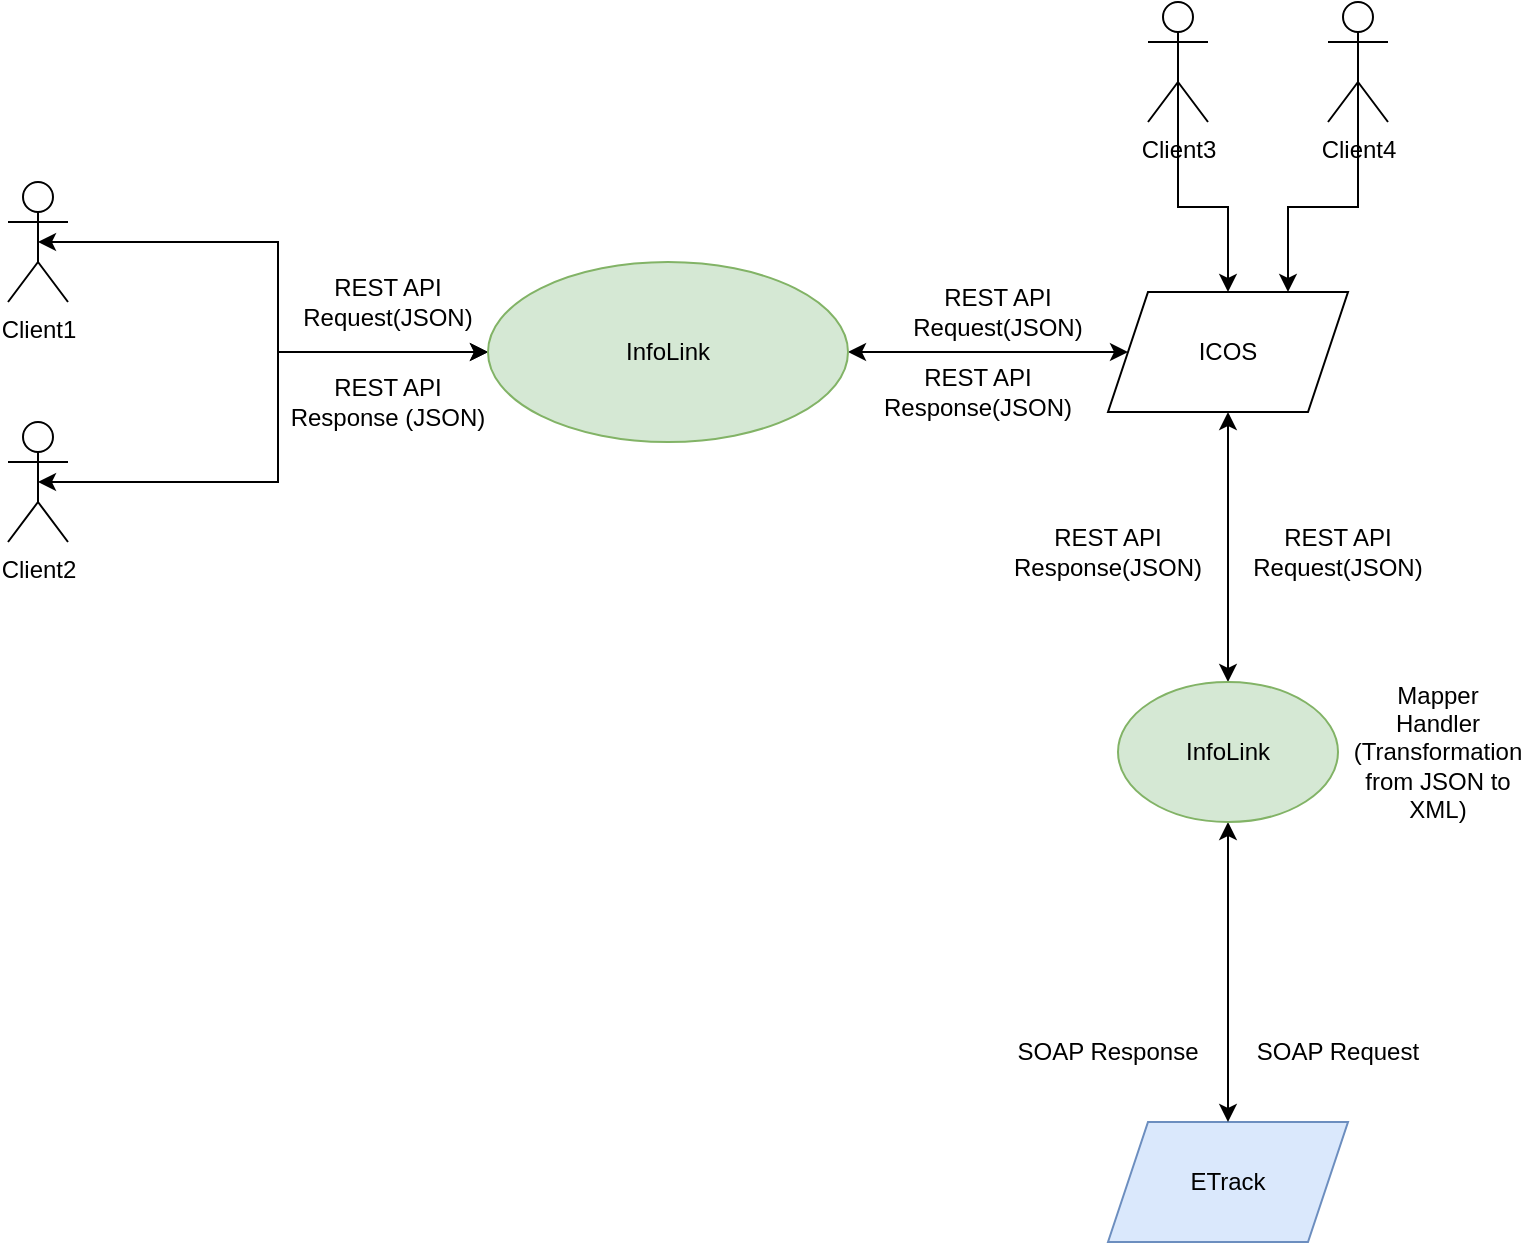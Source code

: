 <mxfile version="21.6.8" type="github">
  <diagram name="Page-1" id="e6QpP9vqhFKASMQXixUK">
    <mxGraphModel dx="954" dy="610" grid="1" gridSize="10" guides="1" tooltips="1" connect="1" arrows="1" fold="1" page="1" pageScale="1" pageWidth="850" pageHeight="1100" math="0" shadow="0">
      <root>
        <mxCell id="0" />
        <mxCell id="1" parent="0" />
        <mxCell id="H6gbhARiPAskfc4MF77I-5" style="edgeStyle=orthogonalEdgeStyle;rounded=0;orthogonalLoop=1;jettySize=auto;html=1;exitX=0.5;exitY=0.5;exitDx=0;exitDy=0;exitPerimeter=0;entryX=0;entryY=0.5;entryDx=0;entryDy=0;startArrow=classic;startFill=1;" edge="1" parent="1" source="H6gbhARiPAskfc4MF77I-1" target="H6gbhARiPAskfc4MF77I-4">
          <mxGeometry relative="1" as="geometry" />
        </mxCell>
        <mxCell id="H6gbhARiPAskfc4MF77I-1" value="Client1" style="shape=umlActor;verticalLabelPosition=bottom;verticalAlign=top;html=1;outlineConnect=0;" vertex="1" parent="1">
          <mxGeometry x="50" y="100" width="30" height="60" as="geometry" />
        </mxCell>
        <mxCell id="H6gbhARiPAskfc4MF77I-7" style="edgeStyle=orthogonalEdgeStyle;rounded=0;orthogonalLoop=1;jettySize=auto;html=1;exitX=0.5;exitY=0.5;exitDx=0;exitDy=0;exitPerimeter=0;entryX=0;entryY=0.5;entryDx=0;entryDy=0;startArrow=classic;startFill=1;" edge="1" parent="1" source="H6gbhARiPAskfc4MF77I-3" target="H6gbhARiPAskfc4MF77I-4">
          <mxGeometry relative="1" as="geometry">
            <mxPoint x="370" y="320" as="targetPoint" />
          </mxGeometry>
        </mxCell>
        <mxCell id="H6gbhARiPAskfc4MF77I-3" value="Client2" style="shape=umlActor;verticalLabelPosition=bottom;verticalAlign=top;html=1;outlineConnect=0;" vertex="1" parent="1">
          <mxGeometry x="50" y="220" width="30" height="60" as="geometry" />
        </mxCell>
        <mxCell id="H6gbhARiPAskfc4MF77I-23" style="edgeStyle=orthogonalEdgeStyle;rounded=0;orthogonalLoop=1;jettySize=auto;html=1;exitX=1;exitY=0.5;exitDx=0;exitDy=0;entryX=0;entryY=0.5;entryDx=0;entryDy=0;startArrow=classic;startFill=1;" edge="1" parent="1" source="H6gbhARiPAskfc4MF77I-4" target="H6gbhARiPAskfc4MF77I-21">
          <mxGeometry relative="1" as="geometry" />
        </mxCell>
        <mxCell id="H6gbhARiPAskfc4MF77I-4" value="InfoLink" style="ellipse;whiteSpace=wrap;html=1;fillColor=#d5e8d4;strokeColor=#82b366;" vertex="1" parent="1">
          <mxGeometry x="290" y="140" width="180" height="90" as="geometry" />
        </mxCell>
        <mxCell id="H6gbhARiPAskfc4MF77I-8" value="ETrack" style="shape=parallelogram;perimeter=parallelogramPerimeter;whiteSpace=wrap;html=1;fixedSize=1;fillColor=#dae8fc;strokeColor=#6c8ebf;" vertex="1" parent="1">
          <mxGeometry x="600" y="570" width="120" height="60" as="geometry" />
        </mxCell>
        <mxCell id="H6gbhARiPAskfc4MF77I-11" value="REST API Request(JSON)" style="text;html=1;strokeColor=none;fillColor=none;align=center;verticalAlign=middle;whiteSpace=wrap;rounded=0;" vertex="1" parent="1">
          <mxGeometry x="195" y="140" width="90" height="40" as="geometry" />
        </mxCell>
        <mxCell id="H6gbhARiPAskfc4MF77I-12" value="SOAP Response" style="text;html=1;strokeColor=none;fillColor=none;align=center;verticalAlign=middle;whiteSpace=wrap;rounded=0;" vertex="1" parent="1">
          <mxGeometry x="550" y="520" width="100" height="30" as="geometry" />
        </mxCell>
        <mxCell id="H6gbhARiPAskfc4MF77I-13" value="Mapper&lt;br&gt;Handler&lt;br&gt;(Transformation from JSON to XML)" style="text;html=1;strokeColor=none;fillColor=none;align=center;verticalAlign=middle;whiteSpace=wrap;rounded=0;" vertex="1" parent="1">
          <mxGeometry x="720" y="330" width="90" height="110" as="geometry" />
        </mxCell>
        <mxCell id="H6gbhARiPAskfc4MF77I-15" value="REST API Request(JSON)" style="text;html=1;strokeColor=none;fillColor=none;align=center;verticalAlign=middle;whiteSpace=wrap;rounded=0;" vertex="1" parent="1">
          <mxGeometry x="490" y="150" width="110" height="30" as="geometry" />
        </mxCell>
        <mxCell id="H6gbhARiPAskfc4MF77I-17" value="REST API Response (JSON)" style="text;html=1;strokeColor=none;fillColor=none;align=center;verticalAlign=middle;whiteSpace=wrap;rounded=0;" vertex="1" parent="1">
          <mxGeometry x="190" y="190" width="100" height="40" as="geometry" />
        </mxCell>
        <mxCell id="H6gbhARiPAskfc4MF77I-25" style="edgeStyle=orthogonalEdgeStyle;rounded=0;orthogonalLoop=1;jettySize=auto;html=1;exitX=0.5;exitY=1;exitDx=0;exitDy=0;entryX=0.5;entryY=0;entryDx=0;entryDy=0;startArrow=classic;startFill=1;" edge="1" parent="1" source="H6gbhARiPAskfc4MF77I-21" target="H6gbhARiPAskfc4MF77I-24">
          <mxGeometry relative="1" as="geometry" />
        </mxCell>
        <mxCell id="H6gbhARiPAskfc4MF77I-21" value="ICOS" style="shape=parallelogram;perimeter=parallelogramPerimeter;whiteSpace=wrap;html=1;fixedSize=1;" vertex="1" parent="1">
          <mxGeometry x="600" y="155" width="120" height="60" as="geometry" />
        </mxCell>
        <mxCell id="H6gbhARiPAskfc4MF77I-26" style="edgeStyle=orthogonalEdgeStyle;rounded=0;orthogonalLoop=1;jettySize=auto;html=1;exitX=0.5;exitY=1;exitDx=0;exitDy=0;entryX=0.5;entryY=0;entryDx=0;entryDy=0;startArrow=classic;startFill=1;" edge="1" parent="1" source="H6gbhARiPAskfc4MF77I-24" target="H6gbhARiPAskfc4MF77I-8">
          <mxGeometry relative="1" as="geometry" />
        </mxCell>
        <mxCell id="H6gbhARiPAskfc4MF77I-24" value="InfoLink" style="ellipse;whiteSpace=wrap;html=1;fillColor=#d5e8d4;strokeColor=#82b366;" vertex="1" parent="1">
          <mxGeometry x="605" y="350" width="110" height="70" as="geometry" />
        </mxCell>
        <mxCell id="H6gbhARiPAskfc4MF77I-27" value="SOAP Request" style="text;html=1;strokeColor=none;fillColor=none;align=center;verticalAlign=middle;whiteSpace=wrap;rounded=0;" vertex="1" parent="1">
          <mxGeometry x="670" y="520" width="90" height="30" as="geometry" />
        </mxCell>
        <mxCell id="H6gbhARiPAskfc4MF77I-28" value="REST API Response(JSON)" style="text;html=1;strokeColor=none;fillColor=none;align=center;verticalAlign=middle;whiteSpace=wrap;rounded=0;" vertex="1" parent="1">
          <mxGeometry x="480" y="190" width="110" height="30" as="geometry" />
        </mxCell>
        <mxCell id="H6gbhARiPAskfc4MF77I-29" value="REST API Request(JSON)" style="text;html=1;strokeColor=none;fillColor=none;align=center;verticalAlign=middle;whiteSpace=wrap;rounded=0;" vertex="1" parent="1">
          <mxGeometry x="660" y="270" width="110" height="30" as="geometry" />
        </mxCell>
        <mxCell id="H6gbhARiPAskfc4MF77I-30" value="REST API Response(JSON)" style="text;html=1;strokeColor=none;fillColor=none;align=center;verticalAlign=middle;whiteSpace=wrap;rounded=0;" vertex="1" parent="1">
          <mxGeometry x="545" y="270" width="110" height="30" as="geometry" />
        </mxCell>
        <mxCell id="H6gbhARiPAskfc4MF77I-33" style="edgeStyle=orthogonalEdgeStyle;rounded=0;orthogonalLoop=1;jettySize=auto;html=1;exitX=0.5;exitY=0.5;exitDx=0;exitDy=0;exitPerimeter=0;entryX=0.5;entryY=0;entryDx=0;entryDy=0;" edge="1" parent="1" source="H6gbhARiPAskfc4MF77I-31" target="H6gbhARiPAskfc4MF77I-21">
          <mxGeometry relative="1" as="geometry" />
        </mxCell>
        <mxCell id="H6gbhARiPAskfc4MF77I-31" value="Client3" style="shape=umlActor;verticalLabelPosition=bottom;verticalAlign=top;html=1;outlineConnect=0;" vertex="1" parent="1">
          <mxGeometry x="620" y="10" width="30" height="60" as="geometry" />
        </mxCell>
        <mxCell id="H6gbhARiPAskfc4MF77I-34" style="edgeStyle=orthogonalEdgeStyle;rounded=0;orthogonalLoop=1;jettySize=auto;html=1;exitX=0.5;exitY=0.5;exitDx=0;exitDy=0;exitPerimeter=0;entryX=0.75;entryY=0;entryDx=0;entryDy=0;" edge="1" parent="1" source="H6gbhARiPAskfc4MF77I-32" target="H6gbhARiPAskfc4MF77I-21">
          <mxGeometry relative="1" as="geometry">
            <mxPoint x="750" y="150" as="targetPoint" />
          </mxGeometry>
        </mxCell>
        <mxCell id="H6gbhARiPAskfc4MF77I-32" value="Client4" style="shape=umlActor;verticalLabelPosition=bottom;verticalAlign=top;html=1;outlineConnect=0;" vertex="1" parent="1">
          <mxGeometry x="710" y="10" width="30" height="60" as="geometry" />
        </mxCell>
      </root>
    </mxGraphModel>
  </diagram>
</mxfile>
